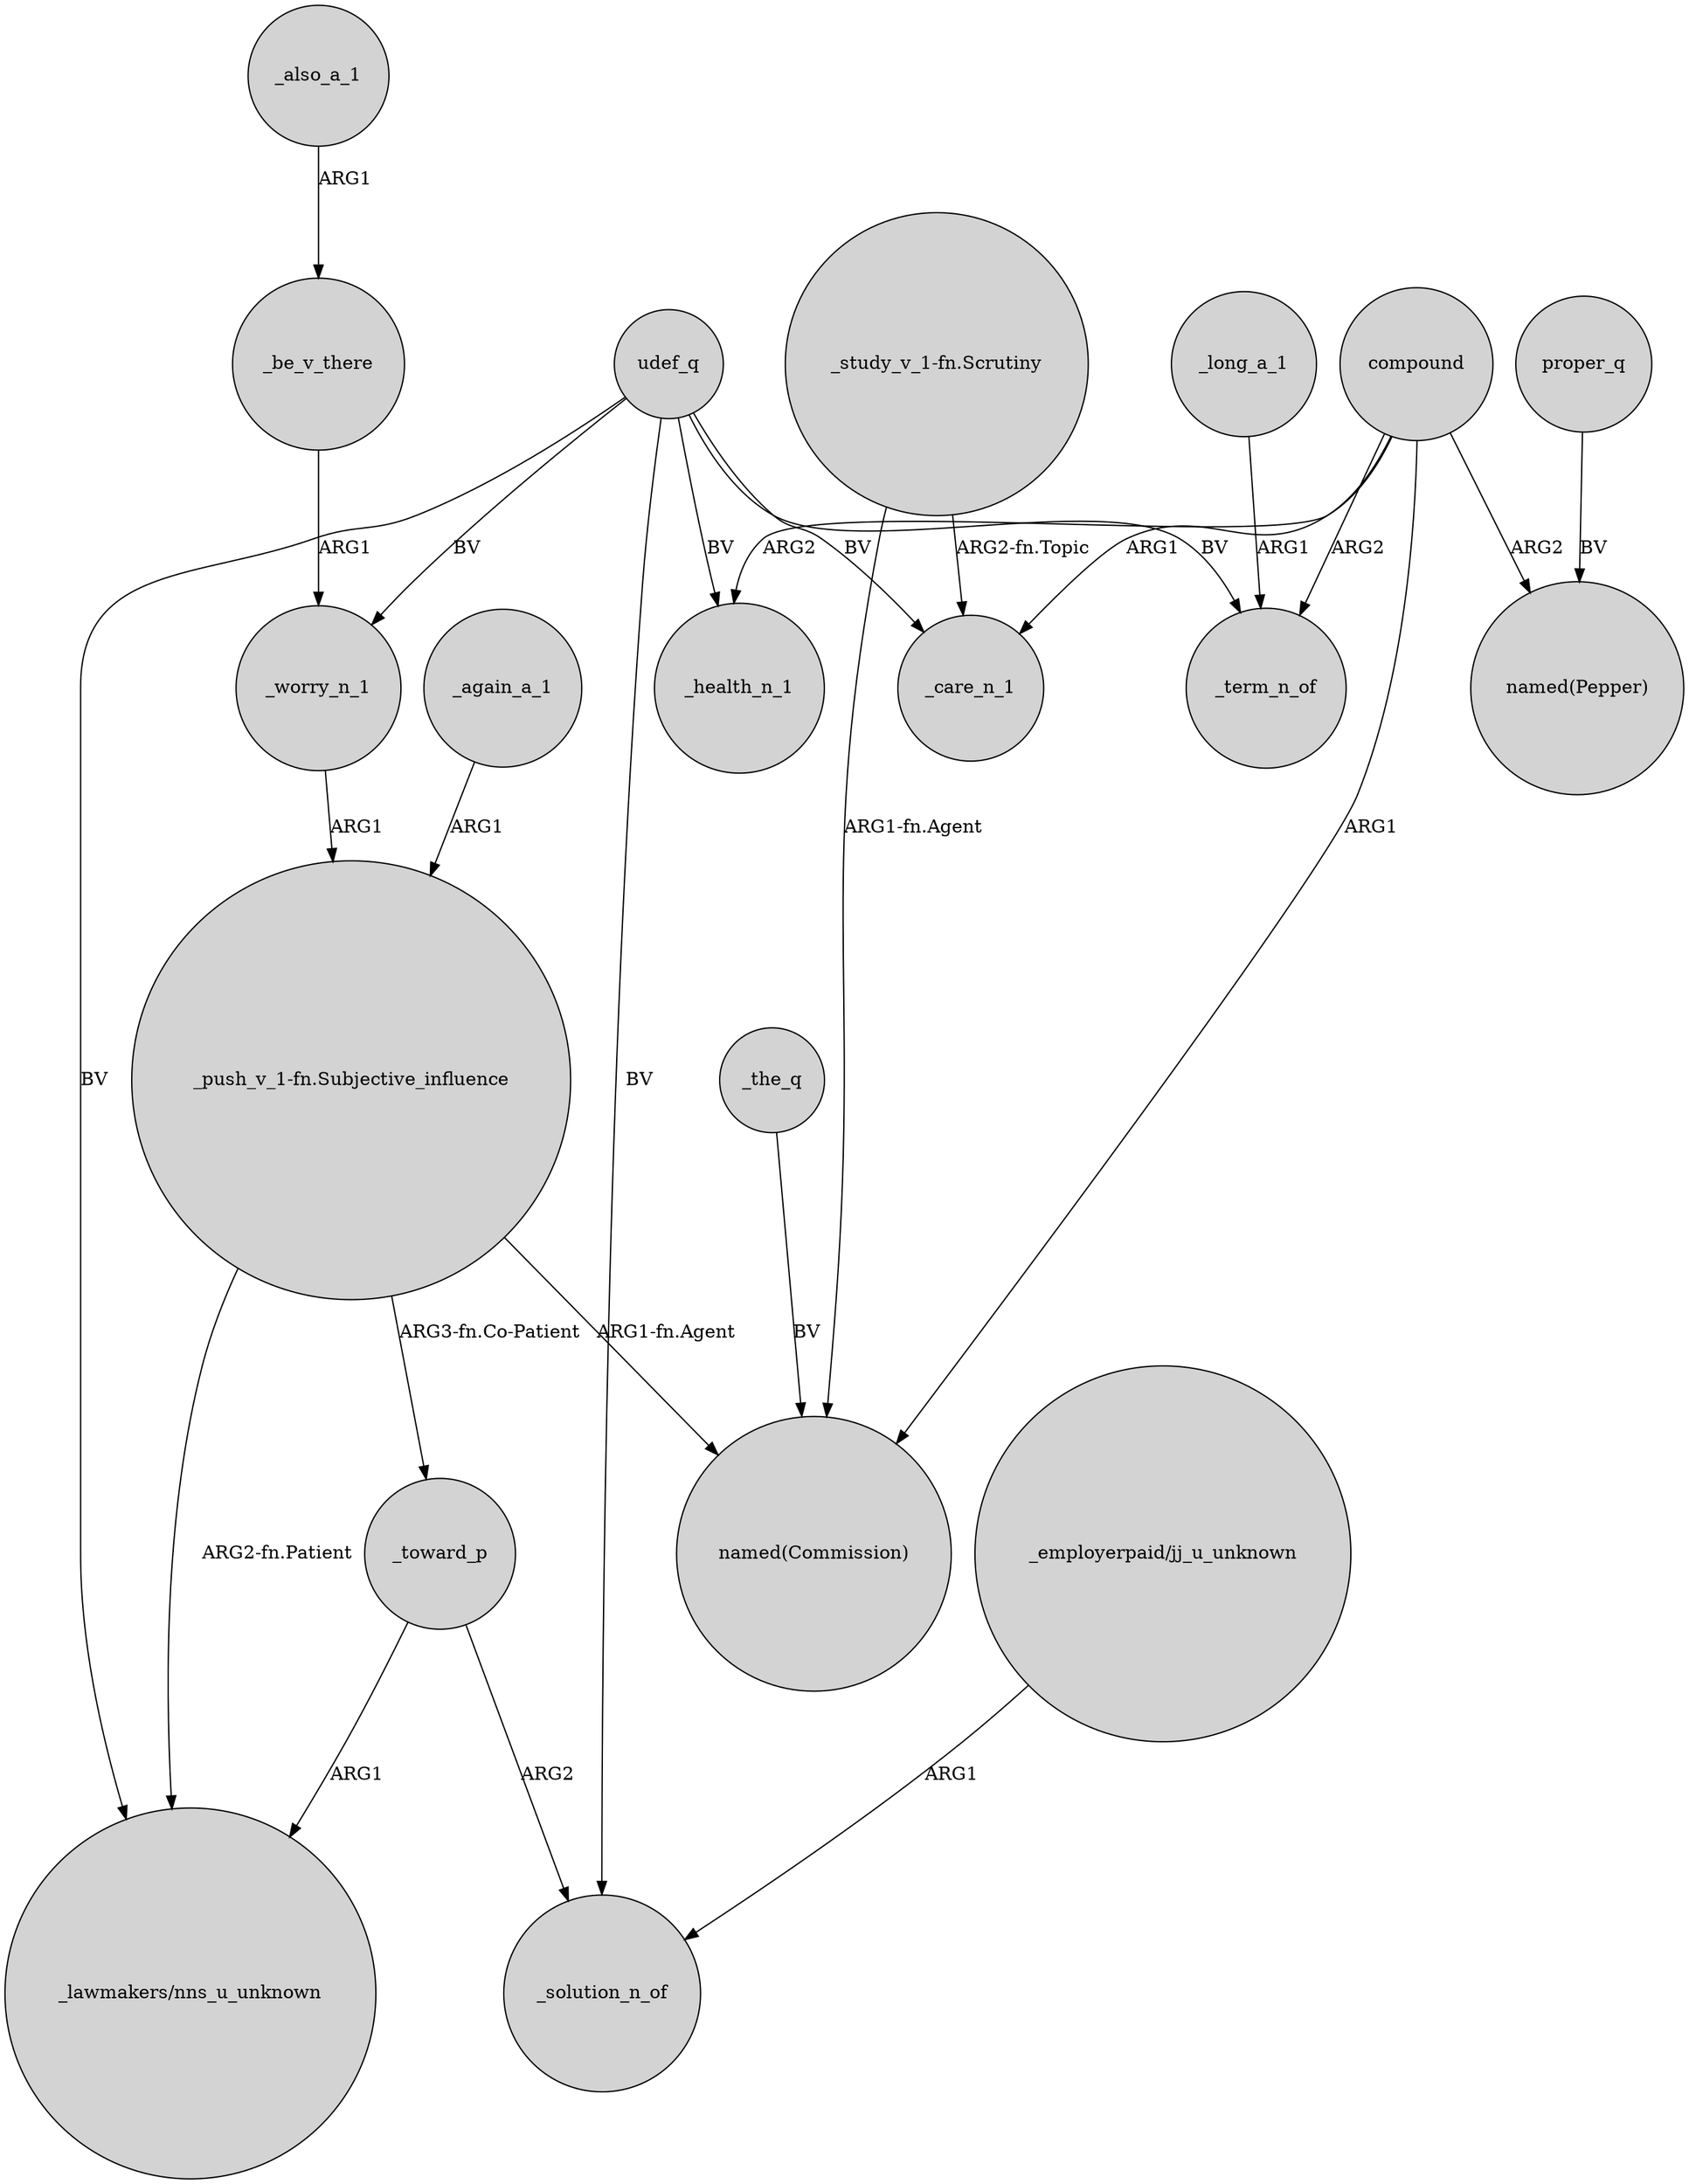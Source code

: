 digraph {
	node [shape=circle style=filled]
	_again_a_1 -> "_push_v_1-fn.Subjective_influence" [label=ARG1]
	compound -> "named(Commission)" [label=ARG1]
	"_push_v_1-fn.Subjective_influence" -> "_lawmakers/nns_u_unknown" [label="ARG2-fn.Patient"]
	compound -> _term_n_of [label=ARG2]
	udef_q -> "_lawmakers/nns_u_unknown" [label=BV]
	"_employerpaid/jj_u_unknown" -> _solution_n_of [label=ARG1]
	udef_q -> _care_n_1 [label=BV]
	compound -> "named(Pepper)" [label=ARG2]
	"_study_v_1-fn.Scrutiny" -> "named(Commission)" [label="ARG1-fn.Agent"]
	_also_a_1 -> _be_v_there [label=ARG1]
	udef_q -> _solution_n_of [label=BV]
	"_push_v_1-fn.Subjective_influence" -> "named(Commission)" [label="ARG1-fn.Agent"]
	compound -> _health_n_1 [label=ARG2]
	_be_v_there -> _worry_n_1 [label=ARG1]
	"_study_v_1-fn.Scrutiny" -> _care_n_1 [label="ARG2-fn.Topic"]
	udef_q -> _health_n_1 [label=BV]
	udef_q -> _term_n_of [label=BV]
	_toward_p -> _solution_n_of [label=ARG2]
	_toward_p -> "_lawmakers/nns_u_unknown" [label=ARG1]
	"_push_v_1-fn.Subjective_influence" -> _toward_p [label="ARG3-fn.Co-Patient"]
	udef_q -> _worry_n_1 [label=BV]
	_worry_n_1 -> "_push_v_1-fn.Subjective_influence" [label=ARG1]
	compound -> _care_n_1 [label=ARG1]
	_the_q -> "named(Commission)" [label=BV]
	_long_a_1 -> _term_n_of [label=ARG1]
	proper_q -> "named(Pepper)" [label=BV]
}
